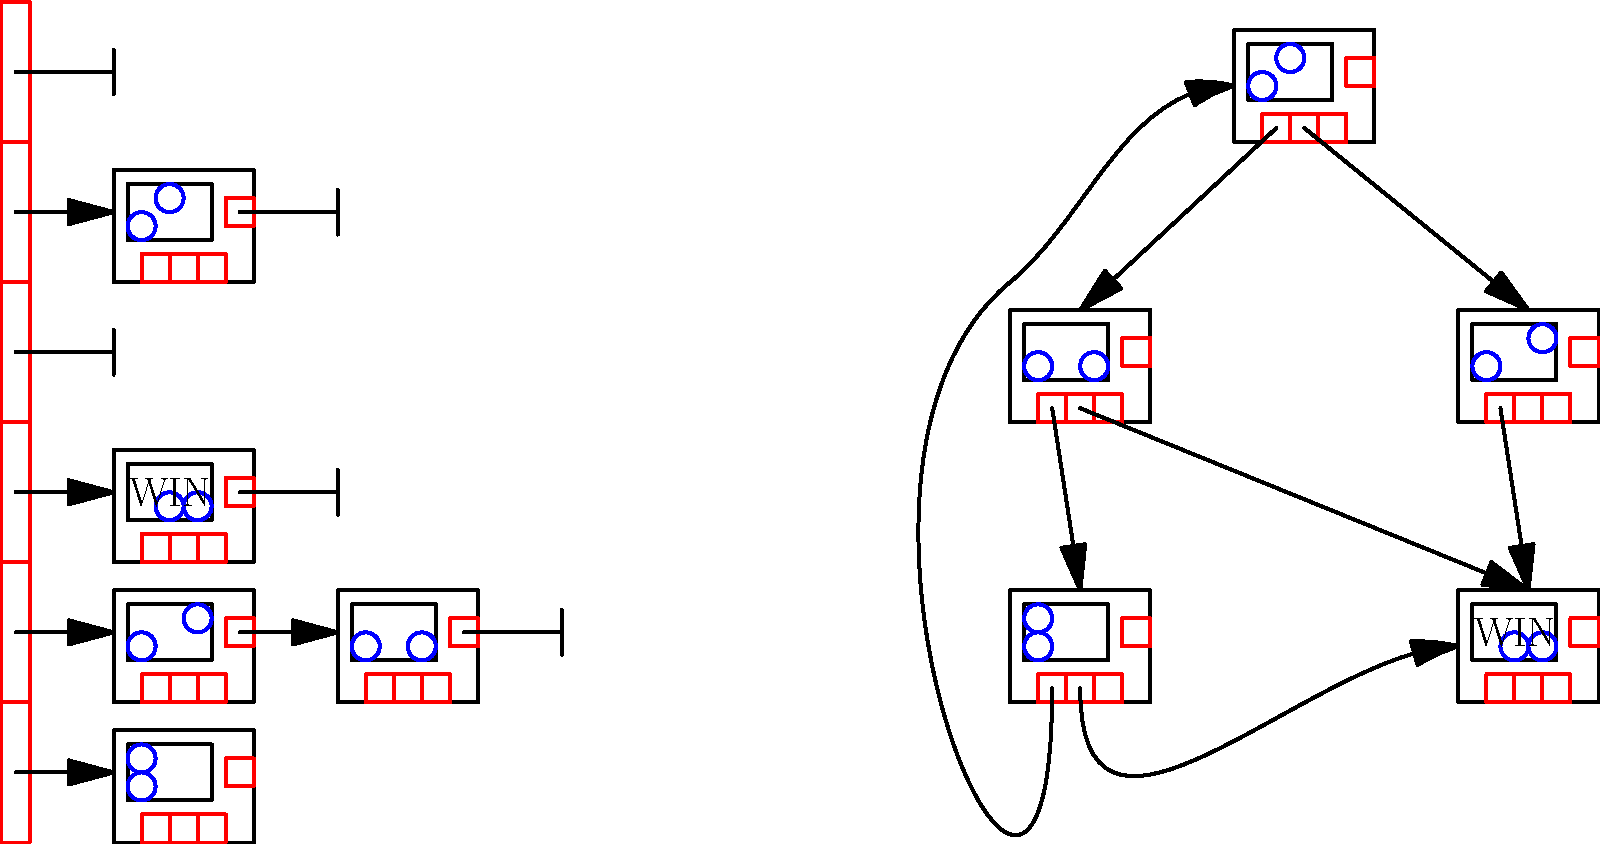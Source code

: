 size(800);
defaultpen(linewidth(1.5pt)+fontsize(20pt));

picture node(int x, int y, int state = 4, bool win = false){
	picture pic;
	draw(pic,box((0,0),(5,4)));
	draw(pic,box((0.5,1.5),(3.5,3.5)));
	for(int i=0;i<6;++i){
		if(state%2>=1){
			draw(pic,circle((1+i%3,2+(i>=3?1:0)),0.5),p=blue);
		}
		state = floor(state/2);
	}
	draw(pic,box((4,2),(5,3)),p=red);
	draw(pic,box((1,0),(2,1)),p=red);
	draw(pic,box((2,0),(3,1)),p=red);
	draw(pic,box((3,0),(4,1)),p=red);
	if(win) label(pic,"WIN",(2,2.5));

	return shift((x*8,y*5))*pic;
}

picture arrowr(int x, int y, bool isnull=false){
	picture pic;
	path pa = (-3.5+x*8,2.5+y*5)--(0+x*8,2.5+y*5);
	if(isnull){
		draw(pic,pa,Bar);
	}else{
		draw(pic,pa,Arrow);
	}
	return pic;
}

for(int i=0;i<6;++i){
	draw(box((-4,5*i),(-3,5*(i+1))),p=red);
}

// Draw hash_table:
add(node(0,0,9));
add(arrowr(0,0));

add(arrowr(0,1));
add(node(0,1,33));
add(arrowr(1,1));
add(node(1,1,5));
add(arrowr(2,1,true));

add(arrowr(0,2));
add(node(0,2,6,true));
add(arrowr(1,2,true));

add(arrowr(0,3,true));

add(arrowr(0,4));
add(node(0,4,17));
add(arrowr(1,4,true));

add(arrowr(0,5,true));

// Draw graph:
add(node(5,5,17));
draw((1.5+5*8,0.5+5*5)--(2.5+4*8,3*5+4),Arrow);
draw((2.5+5*8,0.5+5*5)--(2.5+6*8,3*5+4),Arrow);

add(node(4,3,5));
draw((1.5+4*8,0.5+3*5)--(2.5+4*8,1*5+4),Arrow);
draw((2.5+4*8,0.5+3*5)--(2.5+6*8,1*5+4),Arrow);

add(node(6,3,33));
draw((1.5+6*8,0.5+3*5)--(2.5+6*8,1*5+4),Arrow);

add(node(4,1,9));
draw((1.5+4*8,0.5+1*5){0.5S}..(4*8,4*5)..(0+5*8,5*5+2){0.5E},Arrow);
draw((2.5+4*8,0.5+1*5){0.5S}..(0+6*8,1*5+2){0.5E},Arrow);

add(node(6,1,6,true));
